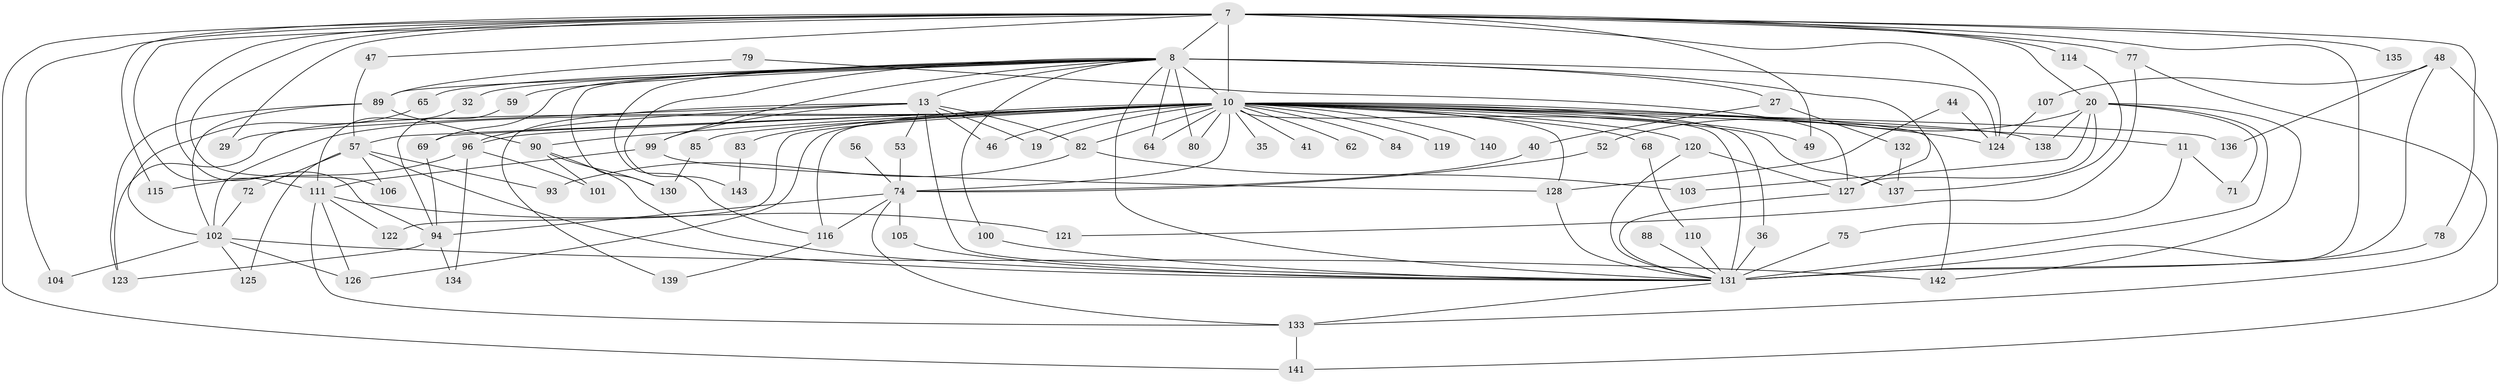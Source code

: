 // original degree distribution, {22: 0.013986013986013986, 26: 0.006993006993006993, 17: 0.006993006993006993, 24: 0.006993006993006993, 20: 0.02097902097902098, 23: 0.006993006993006993, 31: 0.006993006993006993, 4: 0.0979020979020979, 10: 0.006993006993006993, 3: 0.18181818181818182, 6: 0.02097902097902098, 8: 0.02097902097902098, 2: 0.5384615384615384, 5: 0.04195804195804196, 9: 0.006993006993006993, 11: 0.006993006993006993, 7: 0.006993006993006993}
// Generated by graph-tools (version 1.1) at 2025/46/03/04/25 21:46:43]
// undirected, 85 vertices, 163 edges
graph export_dot {
graph [start="1"]
  node [color=gray90,style=filled];
  7 [super="+6"];
  8 [super="+2"];
  10 [super="+9+5"];
  11;
  13 [super="+12"];
  19;
  20 [super="+18"];
  27;
  29;
  32;
  35;
  36;
  40;
  41;
  44;
  46;
  47;
  48;
  49;
  52;
  53;
  56;
  57 [super="+25+26"];
  59;
  62;
  64 [super="+51"];
  65;
  68 [super="+23"];
  69 [super="+38"];
  71;
  72;
  74 [super="+37"];
  75;
  77;
  78;
  79;
  80;
  82;
  83;
  84;
  85;
  88;
  89 [super="+45"];
  90 [super="+73"];
  93;
  94 [super="+39"];
  96 [super="+54"];
  99 [super="+14+91"];
  100;
  101;
  102 [super="+98+81+60"];
  103;
  104;
  105;
  106;
  107;
  110;
  111 [super="+21"];
  114 [super="+63"];
  115;
  116 [super="+113+109"];
  119;
  120 [super="+15"];
  121;
  122;
  123 [super="+55"];
  124 [super="+117+95"];
  125;
  126 [super="+118"];
  127 [super="+42+86"];
  128 [super="+30"];
  130 [super="+24"];
  131 [super="+92+112+4"];
  132;
  133 [super="+70"];
  134;
  135;
  136;
  137 [super="+34+97"];
  138;
  139;
  140;
  141 [super="+129"];
  142 [super="+50"];
  143;
  7 -- 8 [weight=4];
  7 -- 10 [weight=8];
  7 -- 29;
  7 -- 47;
  7 -- 77 [weight=2];
  7 -- 106;
  7 -- 114 [weight=2];
  7 -- 115;
  7 -- 135 [weight=2];
  7 -- 78;
  7 -- 20 [weight=2];
  7 -- 104;
  7 -- 111 [weight=2];
  7 -- 49;
  7 -- 94;
  7 -- 131 [weight=5];
  7 -- 124;
  7 -- 141;
  8 -- 10 [weight=8];
  8 -- 13 [weight=2];
  8 -- 27 [weight=2];
  8 -- 32;
  8 -- 65;
  8 -- 143;
  8 -- 80;
  8 -- 99 [weight=3];
  8 -- 100;
  8 -- 59;
  8 -- 124 [weight=3];
  8 -- 64;
  8 -- 130;
  8 -- 69;
  8 -- 127 [weight=2];
  8 -- 89;
  8 -- 131 [weight=5];
  8 -- 116;
  10 -- 19;
  10 -- 36;
  10 -- 41 [weight=2];
  10 -- 57 [weight=4];
  10 -- 68 [weight=2];
  10 -- 80;
  10 -- 83 [weight=2];
  10 -- 102 [weight=7];
  10 -- 136;
  10 -- 140 [weight=2];
  10 -- 11 [weight=2];
  10 -- 138;
  10 -- 84;
  10 -- 122;
  10 -- 62;
  10 -- 64 [weight=2];
  10 -- 74 [weight=4];
  10 -- 82;
  10 -- 85 [weight=2];
  10 -- 119 [weight=2];
  10 -- 96 [weight=2];
  10 -- 35;
  10 -- 46;
  10 -- 49;
  10 -- 120;
  10 -- 90 [weight=2];
  10 -- 69;
  10 -- 142;
  10 -- 123;
  10 -- 131 [weight=10];
  10 -- 124 [weight=2];
  10 -- 126;
  10 -- 128;
  10 -- 137 [weight=2];
  10 -- 116 [weight=3];
  11 -- 71;
  11 -- 75;
  13 -- 29;
  13 -- 99;
  13 -- 139;
  13 -- 46;
  13 -- 82;
  13 -- 19;
  13 -- 53;
  13 -- 96;
  13 -- 131;
  20 -- 52;
  20 -- 103;
  20 -- 71;
  20 -- 138;
  20 -- 127;
  20 -- 142;
  20 -- 131;
  27 -- 40;
  27 -- 132;
  32 -- 111;
  36 -- 131;
  40 -- 74;
  44 -- 124;
  44 -- 128;
  47 -- 57;
  48 -- 107;
  48 -- 136;
  48 -- 131 [weight=2];
  48 -- 141;
  52 -- 74;
  53 -- 74;
  56 -- 74 [weight=2];
  57 -- 106;
  57 -- 93;
  57 -- 72;
  57 -- 125;
  57 -- 131;
  59 -- 94;
  65 -- 102;
  68 -- 110;
  69 -- 94;
  72 -- 102;
  74 -- 105;
  74 -- 94 [weight=2];
  74 -- 133;
  74 -- 116 [weight=2];
  75 -- 131;
  77 -- 121;
  77 -- 133;
  78 -- 131;
  79 -- 89;
  79 -- 127;
  82 -- 93;
  82 -- 103;
  83 -- 143;
  85 -- 130;
  88 -- 131 [weight=2];
  89 -- 90;
  89 -- 102;
  89 -- 123;
  90 -- 101;
  90 -- 130;
  90 -- 131 [weight=3];
  94 -- 134;
  94 -- 123;
  96 -- 101;
  96 -- 134;
  96 -- 115;
  99 -- 128;
  99 -- 111;
  100 -- 131;
  102 -- 104;
  102 -- 125;
  102 -- 126;
  102 -- 142;
  105 -- 131;
  107 -- 124;
  110 -- 131;
  111 -- 121;
  111 -- 122;
  111 -- 133;
  111 -- 126;
  114 -- 137;
  116 -- 139;
  120 -- 127;
  120 -- 131 [weight=2];
  127 -- 131;
  128 -- 131;
  131 -- 133;
  132 -- 137;
  133 -- 141;
}
